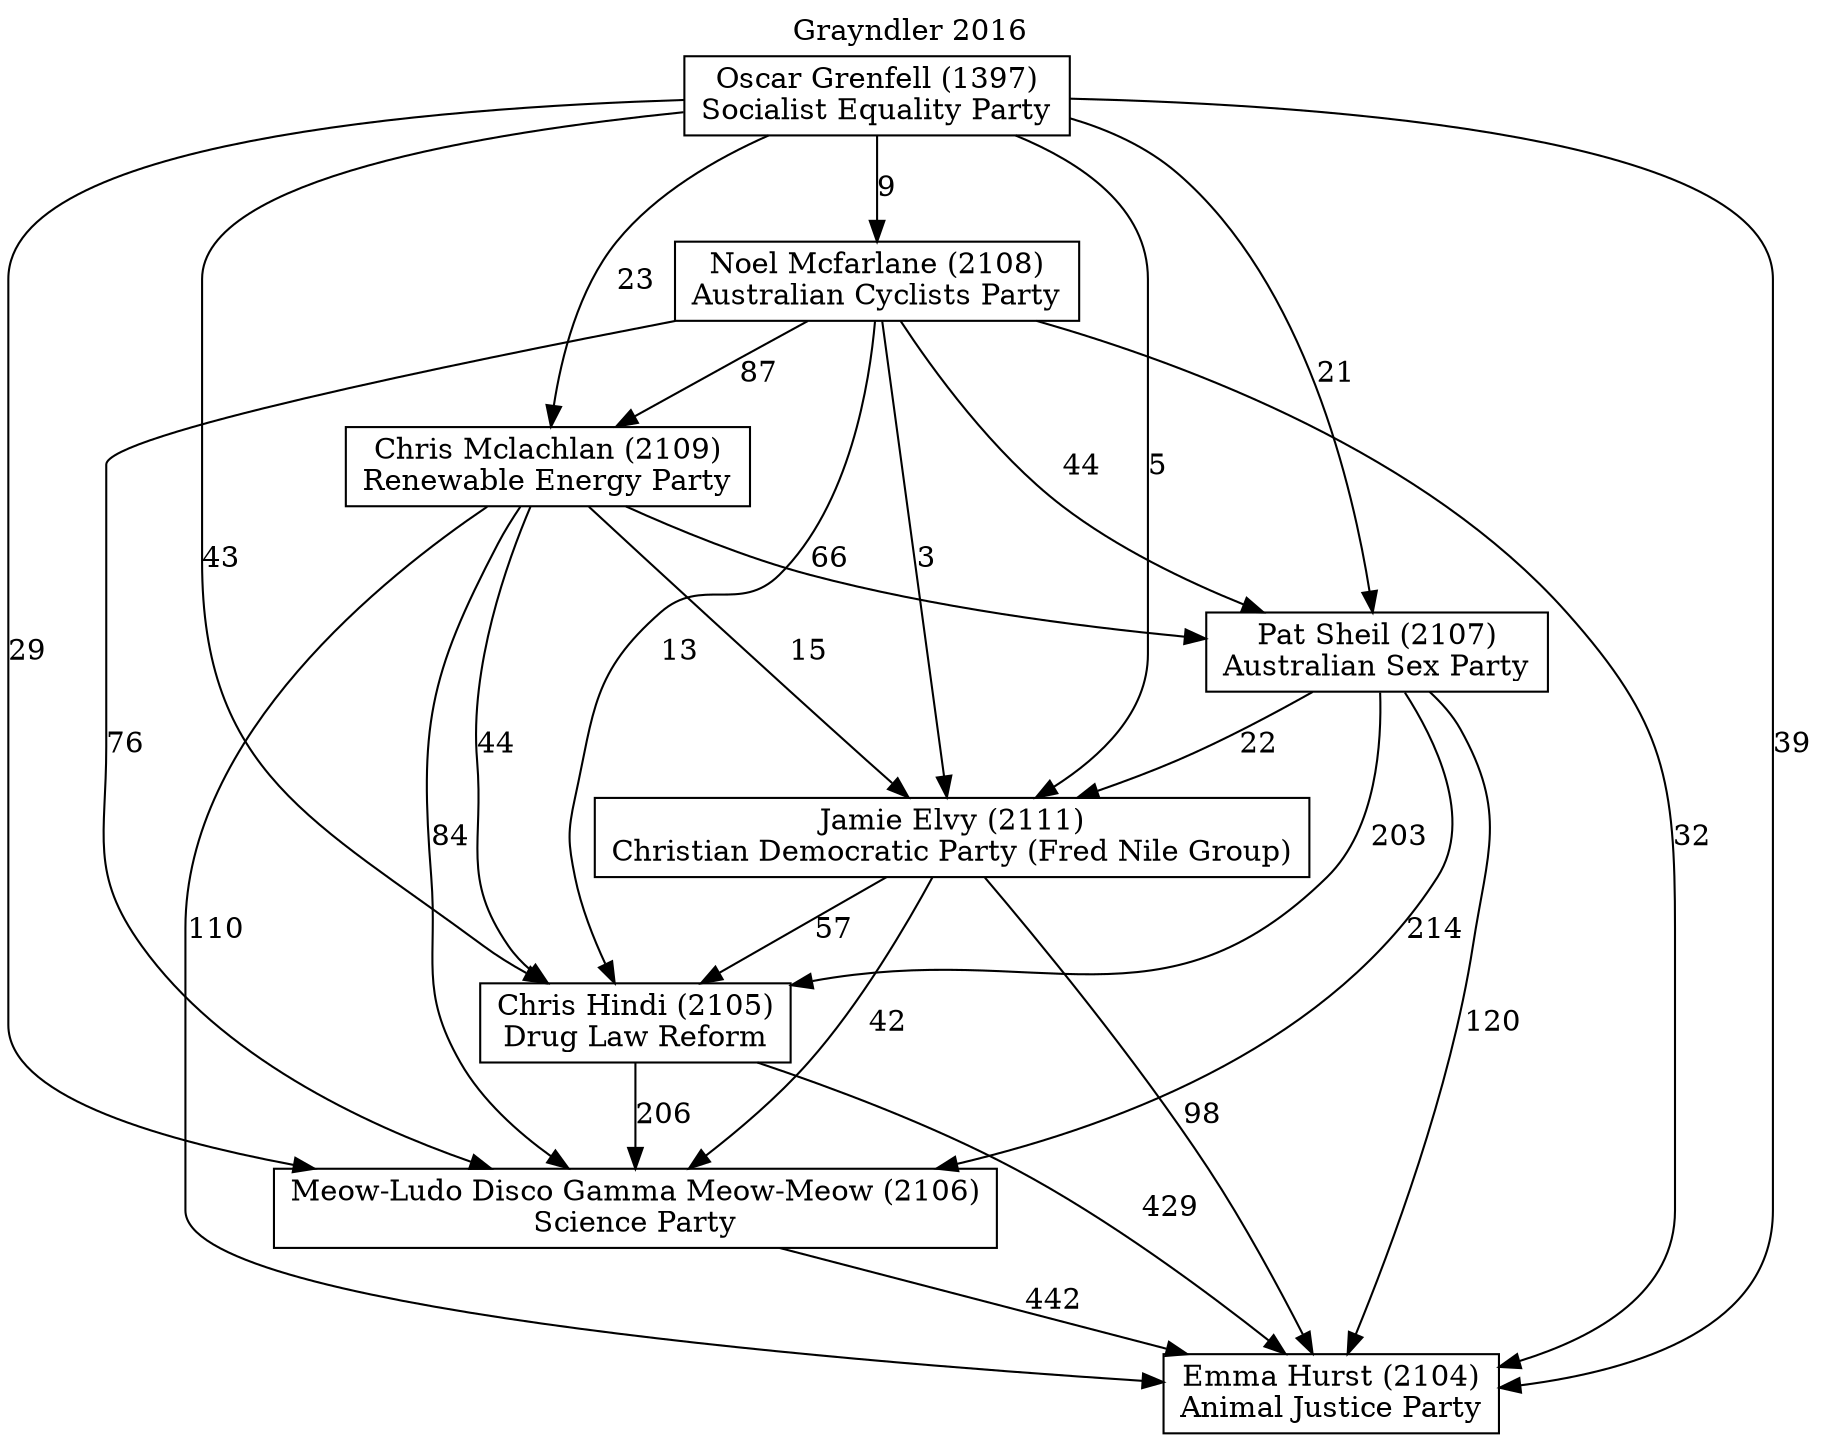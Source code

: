 // House preference flow
digraph "Emma Hurst (2104)_Grayndler_2016" {
	graph [label="Grayndler 2016" labelloc=t mclimit=10]
	node [shape=box]
	"Pat Sheil (2107)" [label="Pat Sheil (2107)
Australian Sex Party"]
	"Meow-Ludo Disco Gamma Meow-Meow (2106)" [label="Meow-Ludo Disco Gamma Meow-Meow (2106)
Science Party"]
	"Chris Hindi (2105)" [label="Chris Hindi (2105)
Drug Law Reform"]
	"Oscar Grenfell (1397)" [label="Oscar Grenfell (1397)
Socialist Equality Party"]
	"Noel Mcfarlane (2108)" [label="Noel Mcfarlane (2108)
Australian Cyclists Party"]
	"Chris Mclachlan (2109)" [label="Chris Mclachlan (2109)
Renewable Energy Party"]
	"Emma Hurst (2104)" [label="Emma Hurst (2104)
Animal Justice Party"]
	"Jamie Elvy (2111)" [label="Jamie Elvy (2111)
Christian Democratic Party (Fred Nile Group)"]
	"Oscar Grenfell (1397)" -> "Chris Mclachlan (2109)" [label=23]
	"Chris Mclachlan (2109)" -> "Jamie Elvy (2111)" [label=15]
	"Chris Mclachlan (2109)" -> "Meow-Ludo Disco Gamma Meow-Meow (2106)" [label=84]
	"Oscar Grenfell (1397)" -> "Emma Hurst (2104)" [label=39]
	"Noel Mcfarlane (2108)" -> "Jamie Elvy (2111)" [label=3]
	"Noel Mcfarlane (2108)" -> "Pat Sheil (2107)" [label=44]
	"Chris Mclachlan (2109)" -> "Chris Hindi (2105)" [label=44]
	"Meow-Ludo Disco Gamma Meow-Meow (2106)" -> "Emma Hurst (2104)" [label=442]
	"Oscar Grenfell (1397)" -> "Noel Mcfarlane (2108)" [label=9]
	"Noel Mcfarlane (2108)" -> "Chris Mclachlan (2109)" [label=87]
	"Jamie Elvy (2111)" -> "Chris Hindi (2105)" [label=57]
	"Chris Mclachlan (2109)" -> "Emma Hurst (2104)" [label=110]
	"Noel Mcfarlane (2108)" -> "Chris Hindi (2105)" [label=13]
	"Chris Hindi (2105)" -> "Emma Hurst (2104)" [label=429]
	"Jamie Elvy (2111)" -> "Meow-Ludo Disco Gamma Meow-Meow (2106)" [label=42]
	"Chris Mclachlan (2109)" -> "Pat Sheil (2107)" [label=66]
	"Oscar Grenfell (1397)" -> "Meow-Ludo Disco Gamma Meow-Meow (2106)" [label=29]
	"Jamie Elvy (2111)" -> "Emma Hurst (2104)" [label=98]
	"Noel Mcfarlane (2108)" -> "Meow-Ludo Disco Gamma Meow-Meow (2106)" [label=76]
	"Pat Sheil (2107)" -> "Chris Hindi (2105)" [label=203]
	"Pat Sheil (2107)" -> "Emma Hurst (2104)" [label=120]
	"Oscar Grenfell (1397)" -> "Pat Sheil (2107)" [label=21]
	"Chris Hindi (2105)" -> "Meow-Ludo Disco Gamma Meow-Meow (2106)" [label=206]
	"Oscar Grenfell (1397)" -> "Jamie Elvy (2111)" [label=5]
	"Pat Sheil (2107)" -> "Meow-Ludo Disco Gamma Meow-Meow (2106)" [label=214]
	"Pat Sheil (2107)" -> "Jamie Elvy (2111)" [label=22]
	"Oscar Grenfell (1397)" -> "Chris Hindi (2105)" [label=43]
	"Noel Mcfarlane (2108)" -> "Emma Hurst (2104)" [label=32]
}
